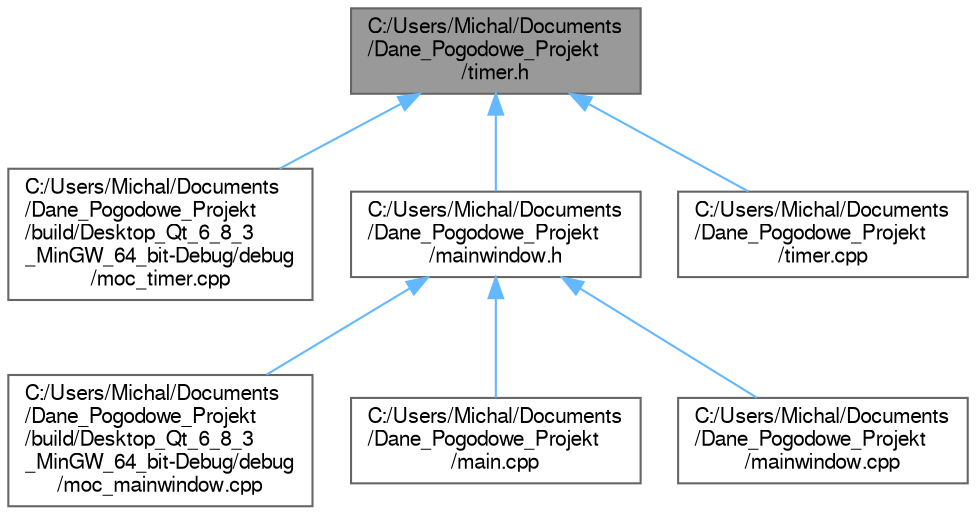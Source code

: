 digraph "C:/Users/Michal/Documents/Dane_Pogodowe_Projekt/timer.h"
{
 // LATEX_PDF_SIZE
  bgcolor="transparent";
  edge [fontname=FreeSans,fontsize=10,labelfontname=FreeSans,labelfontsize=10];
  node [fontname=FreeSans,fontsize=10,shape=box,height=0.2,width=0.4];
  Node1 [id="Node000001",label="C:/Users/Michal/Documents\l/Dane_Pogodowe_Projekt\l/timer.h",height=0.2,width=0.4,color="gray40", fillcolor="grey60", style="filled", fontcolor="black",tooltip=" "];
  Node1 -> Node2 [id="edge1_Node000001_Node000002",dir="back",color="steelblue1",style="solid",tooltip=" "];
  Node2 [id="Node000002",label="C:/Users/Michal/Documents\l/Dane_Pogodowe_Projekt\l/build/Desktop_Qt_6_8_3\l_MinGW_64_bit-Debug/debug\l/moc_timer.cpp",height=0.2,width=0.4,color="grey40", fillcolor="white", style="filled",URL="$moc__timer_8cpp.html",tooltip=" "];
  Node1 -> Node3 [id="edge2_Node000001_Node000003",dir="back",color="steelblue1",style="solid",tooltip=" "];
  Node3 [id="Node000003",label="C:/Users/Michal/Documents\l/Dane_Pogodowe_Projekt\l/mainwindow.h",height=0.2,width=0.4,color="grey40", fillcolor="white", style="filled",URL="$mainwindow_8h.html",tooltip=" "];
  Node3 -> Node4 [id="edge3_Node000003_Node000004",dir="back",color="steelblue1",style="solid",tooltip=" "];
  Node4 [id="Node000004",label="C:/Users/Michal/Documents\l/Dane_Pogodowe_Projekt\l/build/Desktop_Qt_6_8_3\l_MinGW_64_bit-Debug/debug\l/moc_mainwindow.cpp",height=0.2,width=0.4,color="grey40", fillcolor="white", style="filled",URL="$moc__mainwindow_8cpp.html",tooltip=" "];
  Node3 -> Node5 [id="edge4_Node000003_Node000005",dir="back",color="steelblue1",style="solid",tooltip=" "];
  Node5 [id="Node000005",label="C:/Users/Michal/Documents\l/Dane_Pogodowe_Projekt\l/main.cpp",height=0.2,width=0.4,color="grey40", fillcolor="white", style="filled",URL="$main_8cpp.html",tooltip=" "];
  Node3 -> Node6 [id="edge5_Node000003_Node000006",dir="back",color="steelblue1",style="solid",tooltip=" "];
  Node6 [id="Node000006",label="C:/Users/Michal/Documents\l/Dane_Pogodowe_Projekt\l/mainwindow.cpp",height=0.2,width=0.4,color="grey40", fillcolor="white", style="filled",URL="$mainwindow_8cpp.html",tooltip=" "];
  Node1 -> Node7 [id="edge6_Node000001_Node000007",dir="back",color="steelblue1",style="solid",tooltip=" "];
  Node7 [id="Node000007",label="C:/Users/Michal/Documents\l/Dane_Pogodowe_Projekt\l/timer.cpp",height=0.2,width=0.4,color="grey40", fillcolor="white", style="filled",URL="$timer_8cpp.html",tooltip=" "];
}
